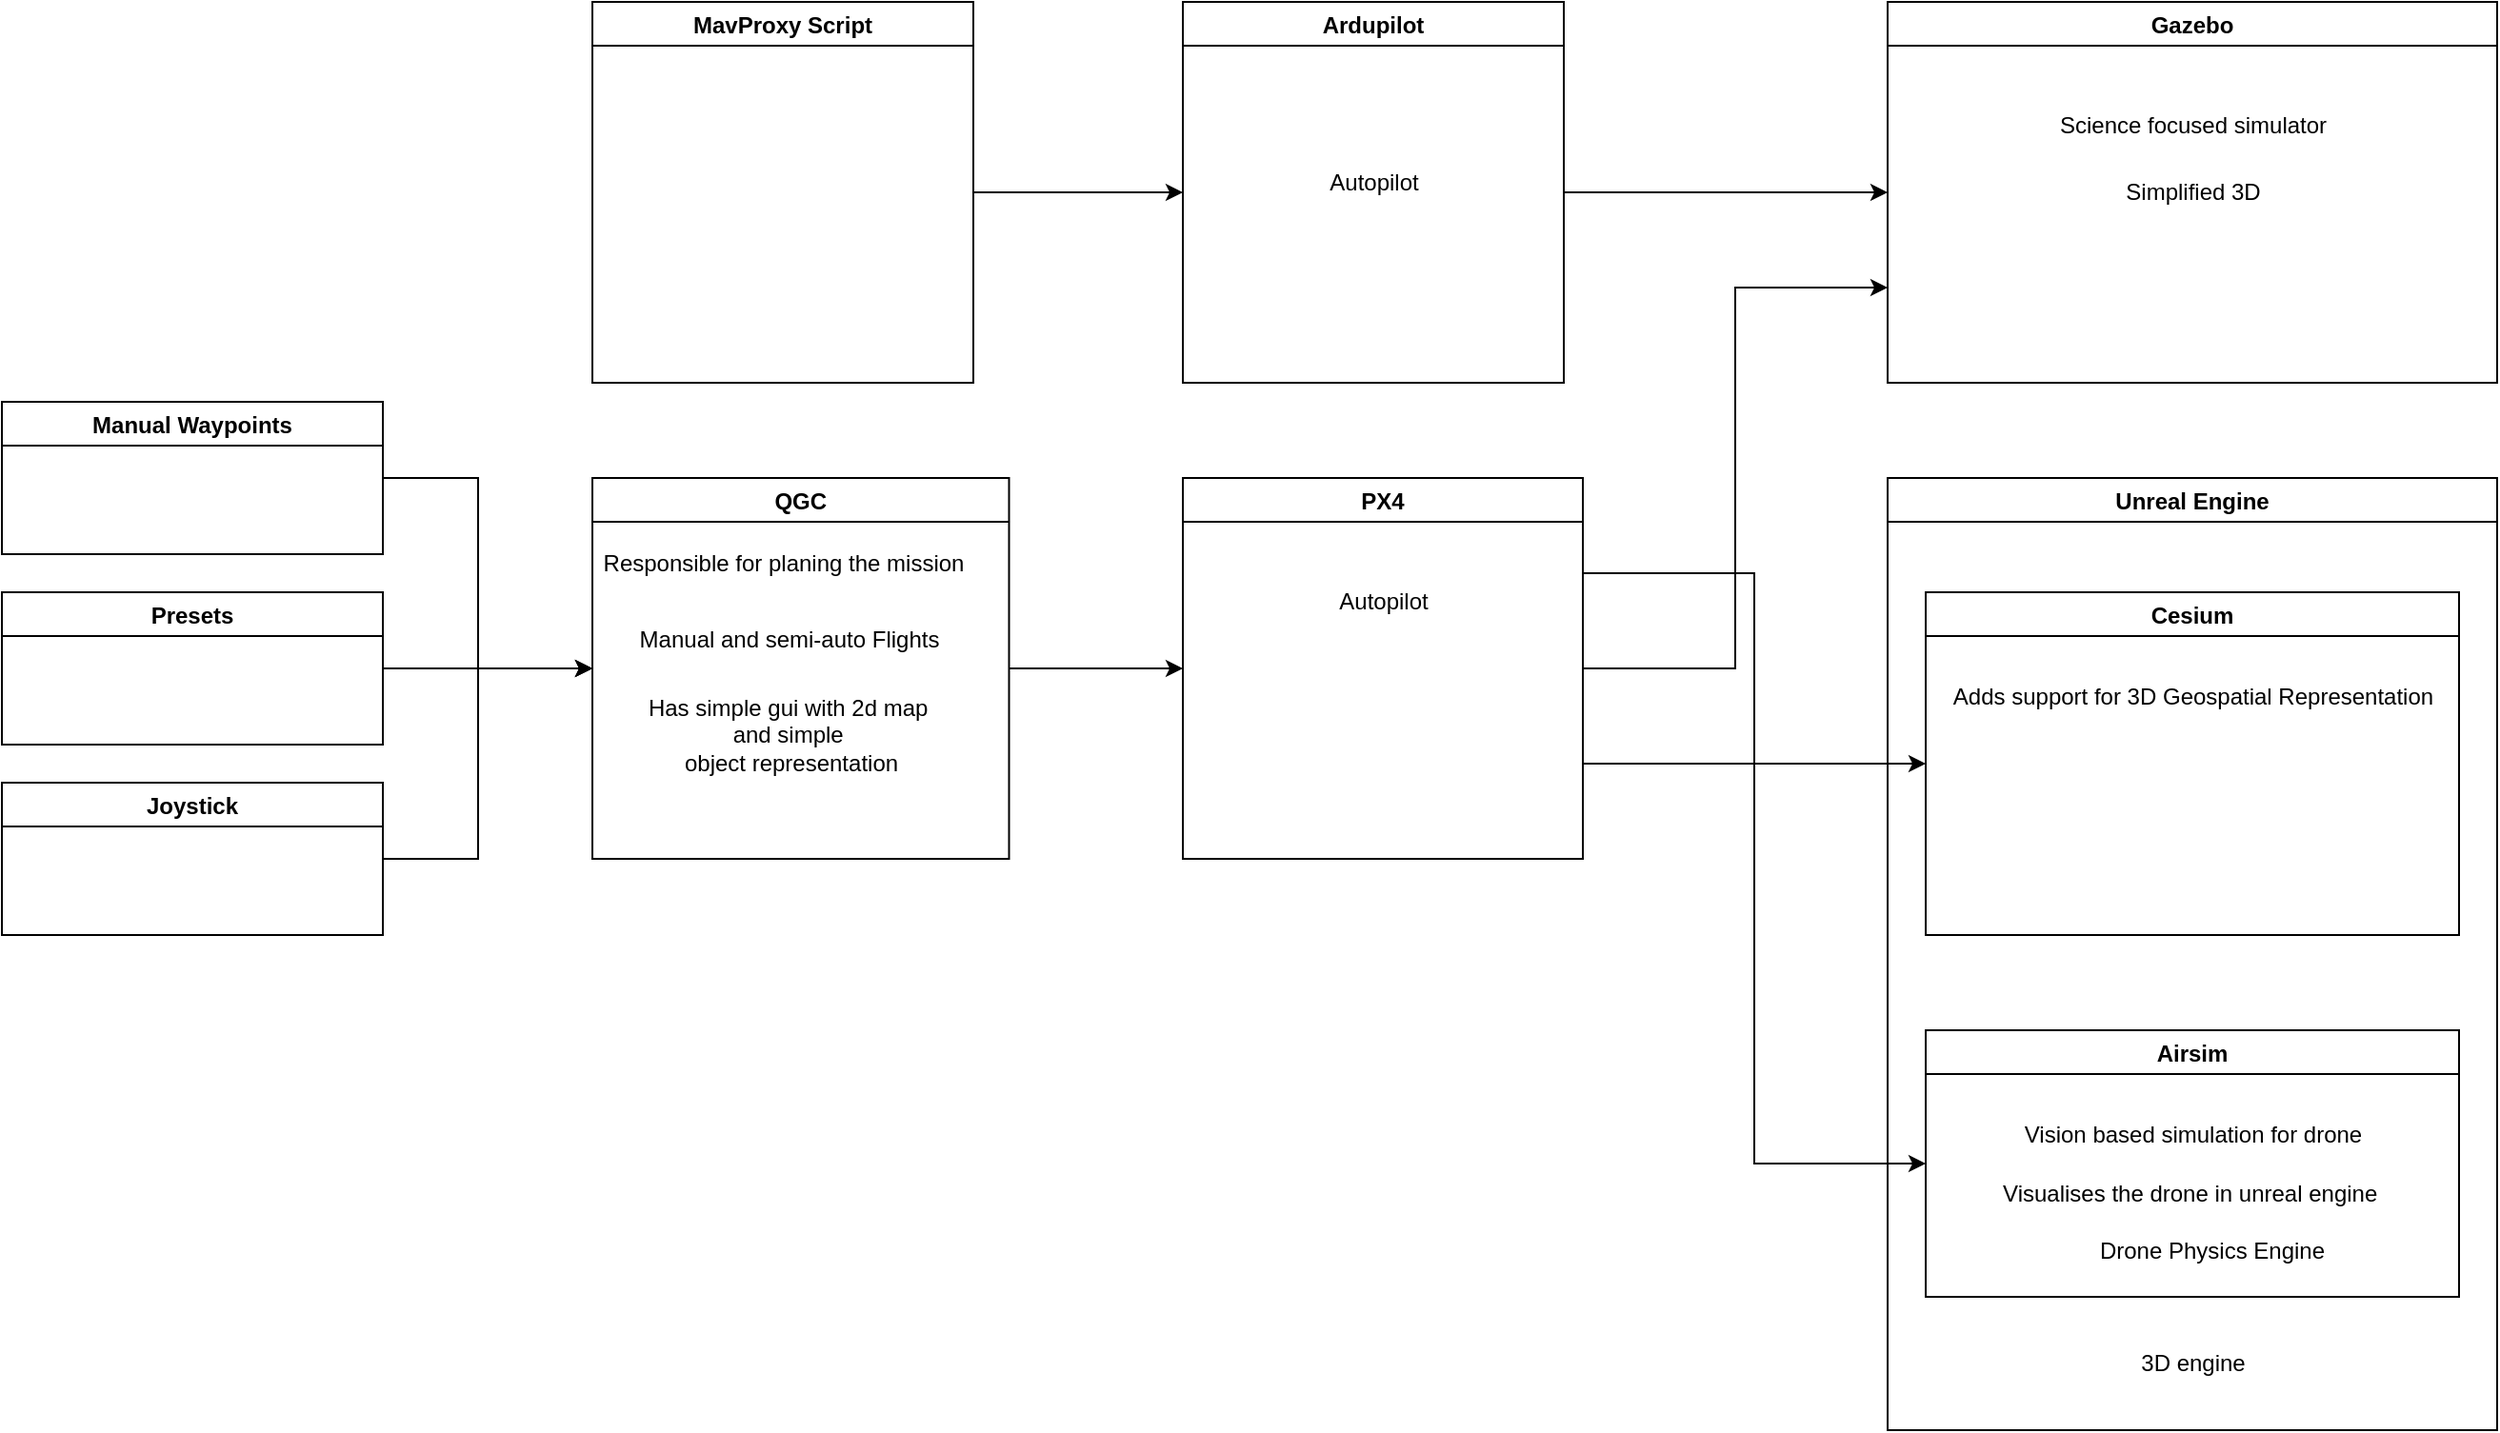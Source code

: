<mxfile version="24.5.4" type="github">
  <diagram name="Page-1" id="Ev9KHV8LbVD18_9U95kE">
    <mxGraphModel dx="1578" dy="1065" grid="1" gridSize="10" guides="1" tooltips="1" connect="1" arrows="1" fold="1" page="1" pageScale="1" pageWidth="2339" pageHeight="3300" math="0" shadow="0">
      <root>
        <mxCell id="0" />
        <mxCell id="1" parent="0" />
        <mxCell id="Jraj2u1gfLjr0mIL1iTk-15" style="edgeStyle=orthogonalEdgeStyle;rounded=0;orthogonalLoop=1;jettySize=auto;html=1;exitX=1;exitY=0.5;exitDx=0;exitDy=0;entryX=0;entryY=0.5;entryDx=0;entryDy=0;" edge="1" parent="1" source="Jraj2u1gfLjr0mIL1iTk-1" target="Jraj2u1gfLjr0mIL1iTk-2">
          <mxGeometry relative="1" as="geometry" />
        </mxCell>
        <mxCell id="Jraj2u1gfLjr0mIL1iTk-1" value="QGC" style="swimlane;" vertex="1" parent="1">
          <mxGeometry x="370" y="520" width="218.75" height="200" as="geometry" />
        </mxCell>
        <mxCell id="Jraj2u1gfLjr0mIL1iTk-22" value="Responsible for planing the mission" style="text;html=1;align=center;verticalAlign=middle;resizable=0;points=[];autosize=1;strokeColor=none;fillColor=none;" vertex="1" parent="Jraj2u1gfLjr0mIL1iTk-1">
          <mxGeometry x="-5" y="30" width="210" height="30" as="geometry" />
        </mxCell>
        <mxCell id="Jraj2u1gfLjr0mIL1iTk-23" value="Manual and semi-auto Flights" style="text;html=1;align=center;verticalAlign=middle;resizable=0;points=[];autosize=1;strokeColor=none;fillColor=none;" vertex="1" parent="Jraj2u1gfLjr0mIL1iTk-1">
          <mxGeometry x="12.5" y="70" width="180" height="30" as="geometry" />
        </mxCell>
        <mxCell id="Jraj2u1gfLjr0mIL1iTk-24" value="Has simple gui with 2d map&amp;nbsp;&lt;div&gt;and simple&amp;nbsp;&lt;div&gt;object representation&lt;/div&gt;&lt;/div&gt;" style="text;html=1;align=center;verticalAlign=middle;resizable=0;points=[];autosize=1;strokeColor=none;fillColor=none;" vertex="1" parent="Jraj2u1gfLjr0mIL1iTk-1">
          <mxGeometry x="18.75" y="105" width="170" height="60" as="geometry" />
        </mxCell>
        <mxCell id="Jraj2u1gfLjr0mIL1iTk-35" style="edgeStyle=orthogonalEdgeStyle;rounded=0;orthogonalLoop=1;jettySize=auto;html=1;exitX=1;exitY=0.75;exitDx=0;exitDy=0;entryX=0;entryY=0.5;entryDx=0;entryDy=0;" edge="1" parent="1" source="Jraj2u1gfLjr0mIL1iTk-2" target="Jraj2u1gfLjr0mIL1iTk-4">
          <mxGeometry relative="1" as="geometry" />
        </mxCell>
        <mxCell id="Jraj2u1gfLjr0mIL1iTk-37" style="edgeStyle=orthogonalEdgeStyle;rounded=0;orthogonalLoop=1;jettySize=auto;html=1;exitX=1;exitY=0.5;exitDx=0;exitDy=0;entryX=0;entryY=0.75;entryDx=0;entryDy=0;" edge="1" parent="1" source="Jraj2u1gfLjr0mIL1iTk-2" target="Jraj2u1gfLjr0mIL1iTk-5">
          <mxGeometry relative="1" as="geometry" />
        </mxCell>
        <mxCell id="Jraj2u1gfLjr0mIL1iTk-40" style="edgeStyle=orthogonalEdgeStyle;rounded=0;orthogonalLoop=1;jettySize=auto;html=1;exitX=1;exitY=0.25;exitDx=0;exitDy=0;entryX=0;entryY=0.5;entryDx=0;entryDy=0;" edge="1" parent="1" source="Jraj2u1gfLjr0mIL1iTk-2" target="Jraj2u1gfLjr0mIL1iTk-6">
          <mxGeometry relative="1" as="geometry" />
        </mxCell>
        <mxCell id="Jraj2u1gfLjr0mIL1iTk-2" value="PX4" style="swimlane;" vertex="1" parent="1">
          <mxGeometry x="680" y="520" width="210" height="200" as="geometry" />
        </mxCell>
        <mxCell id="Jraj2u1gfLjr0mIL1iTk-25" value="Autopilot" style="text;html=1;align=center;verticalAlign=middle;resizable=0;points=[];autosize=1;strokeColor=none;fillColor=none;" vertex="1" parent="Jraj2u1gfLjr0mIL1iTk-2">
          <mxGeometry x="70" y="50" width="70" height="30" as="geometry" />
        </mxCell>
        <mxCell id="Jraj2u1gfLjr0mIL1iTk-5" value="Gazebo" style="swimlane;" vertex="1" parent="1">
          <mxGeometry x="1050" y="270" width="320" height="200" as="geometry" />
        </mxCell>
        <mxCell id="Jraj2u1gfLjr0mIL1iTk-31" value="Science focused simulator" style="text;html=1;align=center;verticalAlign=middle;resizable=0;points=[];autosize=1;strokeColor=none;fillColor=none;" vertex="1" parent="Jraj2u1gfLjr0mIL1iTk-5">
          <mxGeometry x="80" y="50" width="160" height="30" as="geometry" />
        </mxCell>
        <mxCell id="Jraj2u1gfLjr0mIL1iTk-32" value="Simplified 3D" style="text;html=1;align=center;verticalAlign=middle;resizable=0;points=[];autosize=1;strokeColor=none;fillColor=none;" vertex="1" parent="Jraj2u1gfLjr0mIL1iTk-5">
          <mxGeometry x="115" y="85" width="90" height="30" as="geometry" />
        </mxCell>
        <mxCell id="Jraj2u1gfLjr0mIL1iTk-16" style="edgeStyle=orthogonalEdgeStyle;rounded=0;orthogonalLoop=1;jettySize=auto;html=1;exitX=1;exitY=0.5;exitDx=0;exitDy=0;entryX=0;entryY=0.5;entryDx=0;entryDy=0;" edge="1" parent="1" source="Jraj2u1gfLjr0mIL1iTk-7" target="Jraj2u1gfLjr0mIL1iTk-5">
          <mxGeometry relative="1" as="geometry" />
        </mxCell>
        <mxCell id="Jraj2u1gfLjr0mIL1iTk-7" value="Ardupilot" style="swimlane;" vertex="1" parent="1">
          <mxGeometry x="680" y="270" width="200" height="200" as="geometry" />
        </mxCell>
        <mxCell id="Jraj2u1gfLjr0mIL1iTk-29" value="Autopilot" style="text;html=1;align=center;verticalAlign=middle;resizable=0;points=[];autosize=1;strokeColor=none;fillColor=none;" vertex="1" parent="Jraj2u1gfLjr0mIL1iTk-7">
          <mxGeometry x="65" y="80" width="70" height="30" as="geometry" />
        </mxCell>
        <mxCell id="Jraj2u1gfLjr0mIL1iTk-13" style="edgeStyle=orthogonalEdgeStyle;rounded=0;orthogonalLoop=1;jettySize=auto;html=1;exitX=1;exitY=0.5;exitDx=0;exitDy=0;entryX=0;entryY=0.5;entryDx=0;entryDy=0;" edge="1" parent="1" source="Jraj2u1gfLjr0mIL1iTk-8" target="Jraj2u1gfLjr0mIL1iTk-7">
          <mxGeometry relative="1" as="geometry" />
        </mxCell>
        <mxCell id="Jraj2u1gfLjr0mIL1iTk-8" value="MavProxy Script" style="swimlane;" vertex="1" parent="1">
          <mxGeometry x="370" y="270" width="200" height="200" as="geometry" />
        </mxCell>
        <mxCell id="Jraj2u1gfLjr0mIL1iTk-9" value="Unreal Engine" style="swimlane;" vertex="1" parent="1">
          <mxGeometry x="1050" y="520" width="320" height="500" as="geometry" />
        </mxCell>
        <mxCell id="Jraj2u1gfLjr0mIL1iTk-6" value="Cesium" style="swimlane;" vertex="1" parent="Jraj2u1gfLjr0mIL1iTk-9">
          <mxGeometry x="20" y="60" width="280" height="180" as="geometry" />
        </mxCell>
        <mxCell id="Jraj2u1gfLjr0mIL1iTk-38" value="Adds support for 3D Geospatial Representation" style="text;html=1;align=center;verticalAlign=middle;resizable=0;points=[];autosize=1;strokeColor=none;fillColor=none;" vertex="1" parent="Jraj2u1gfLjr0mIL1iTk-6">
          <mxGeometry y="40" width="280" height="30" as="geometry" />
        </mxCell>
        <mxCell id="Jraj2u1gfLjr0mIL1iTk-4" value="Airsim" style="swimlane;" vertex="1" parent="Jraj2u1gfLjr0mIL1iTk-9">
          <mxGeometry x="20" y="290" width="280" height="140" as="geometry" />
        </mxCell>
        <mxCell id="Jraj2u1gfLjr0mIL1iTk-33" value="Vision based simulation for drone" style="text;html=1;align=center;verticalAlign=middle;resizable=0;points=[];autosize=1;strokeColor=none;fillColor=none;" vertex="1" parent="Jraj2u1gfLjr0mIL1iTk-4">
          <mxGeometry x="40" y="40" width="200" height="30" as="geometry" />
        </mxCell>
        <mxCell id="Jraj2u1gfLjr0mIL1iTk-34" value="Visualises the drone in unreal engine&amp;nbsp;" style="text;html=1;align=center;verticalAlign=middle;resizable=0;points=[];autosize=1;strokeColor=none;fillColor=none;" vertex="1" parent="Jraj2u1gfLjr0mIL1iTk-4">
          <mxGeometry x="30" y="71" width="220" height="30" as="geometry" />
        </mxCell>
        <mxCell id="Jraj2u1gfLjr0mIL1iTk-39" value="Drone Physics Engine" style="text;html=1;align=center;verticalAlign=middle;resizable=0;points=[];autosize=1;strokeColor=none;fillColor=none;" vertex="1" parent="Jraj2u1gfLjr0mIL1iTk-4">
          <mxGeometry x="80" y="101" width="140" height="30" as="geometry" />
        </mxCell>
        <mxCell id="Jraj2u1gfLjr0mIL1iTk-36" value="3D engine" style="text;html=1;align=center;verticalAlign=middle;resizable=0;points=[];autosize=1;strokeColor=none;fillColor=none;" vertex="1" parent="Jraj2u1gfLjr0mIL1iTk-9">
          <mxGeometry x="120" y="450" width="80" height="30" as="geometry" />
        </mxCell>
        <mxCell id="Jraj2u1gfLjr0mIL1iTk-27" style="edgeStyle=orthogonalEdgeStyle;rounded=0;orthogonalLoop=1;jettySize=auto;html=1;" edge="1" parent="1" source="Jraj2u1gfLjr0mIL1iTk-11">
          <mxGeometry relative="1" as="geometry">
            <mxPoint x="370" y="620" as="targetPoint" />
            <Array as="points">
              <mxPoint x="310" y="520" />
              <mxPoint x="310" y="620" />
            </Array>
          </mxGeometry>
        </mxCell>
        <mxCell id="Jraj2u1gfLjr0mIL1iTk-11" value="Manual Waypoints" style="swimlane;" vertex="1" parent="1">
          <mxGeometry x="60" y="480" width="200" height="80" as="geometry" />
        </mxCell>
        <mxCell id="Jraj2u1gfLjr0mIL1iTk-28" style="edgeStyle=orthogonalEdgeStyle;rounded=0;orthogonalLoop=1;jettySize=auto;html=1;exitX=1;exitY=0.5;exitDx=0;exitDy=0;entryX=0;entryY=0.5;entryDx=0;entryDy=0;" edge="1" parent="1" source="Jraj2u1gfLjr0mIL1iTk-12" target="Jraj2u1gfLjr0mIL1iTk-1">
          <mxGeometry relative="1" as="geometry">
            <Array as="points">
              <mxPoint x="310" y="720" />
              <mxPoint x="310" y="620" />
            </Array>
          </mxGeometry>
        </mxCell>
        <mxCell id="Jraj2u1gfLjr0mIL1iTk-12" value="Joystick" style="swimlane;" vertex="1" parent="1">
          <mxGeometry x="60" y="680" width="200" height="80" as="geometry" />
        </mxCell>
        <mxCell id="Jraj2u1gfLjr0mIL1iTk-26" style="edgeStyle=orthogonalEdgeStyle;rounded=0;orthogonalLoop=1;jettySize=auto;html=1;entryX=0;entryY=0.5;entryDx=0;entryDy=0;" edge="1" parent="1" source="Jraj2u1gfLjr0mIL1iTk-14" target="Jraj2u1gfLjr0mIL1iTk-1">
          <mxGeometry relative="1" as="geometry" />
        </mxCell>
        <mxCell id="Jraj2u1gfLjr0mIL1iTk-14" value="Presets" style="swimlane;" vertex="1" parent="1">
          <mxGeometry x="60" y="580" width="200" height="80" as="geometry" />
        </mxCell>
      </root>
    </mxGraphModel>
  </diagram>
</mxfile>
